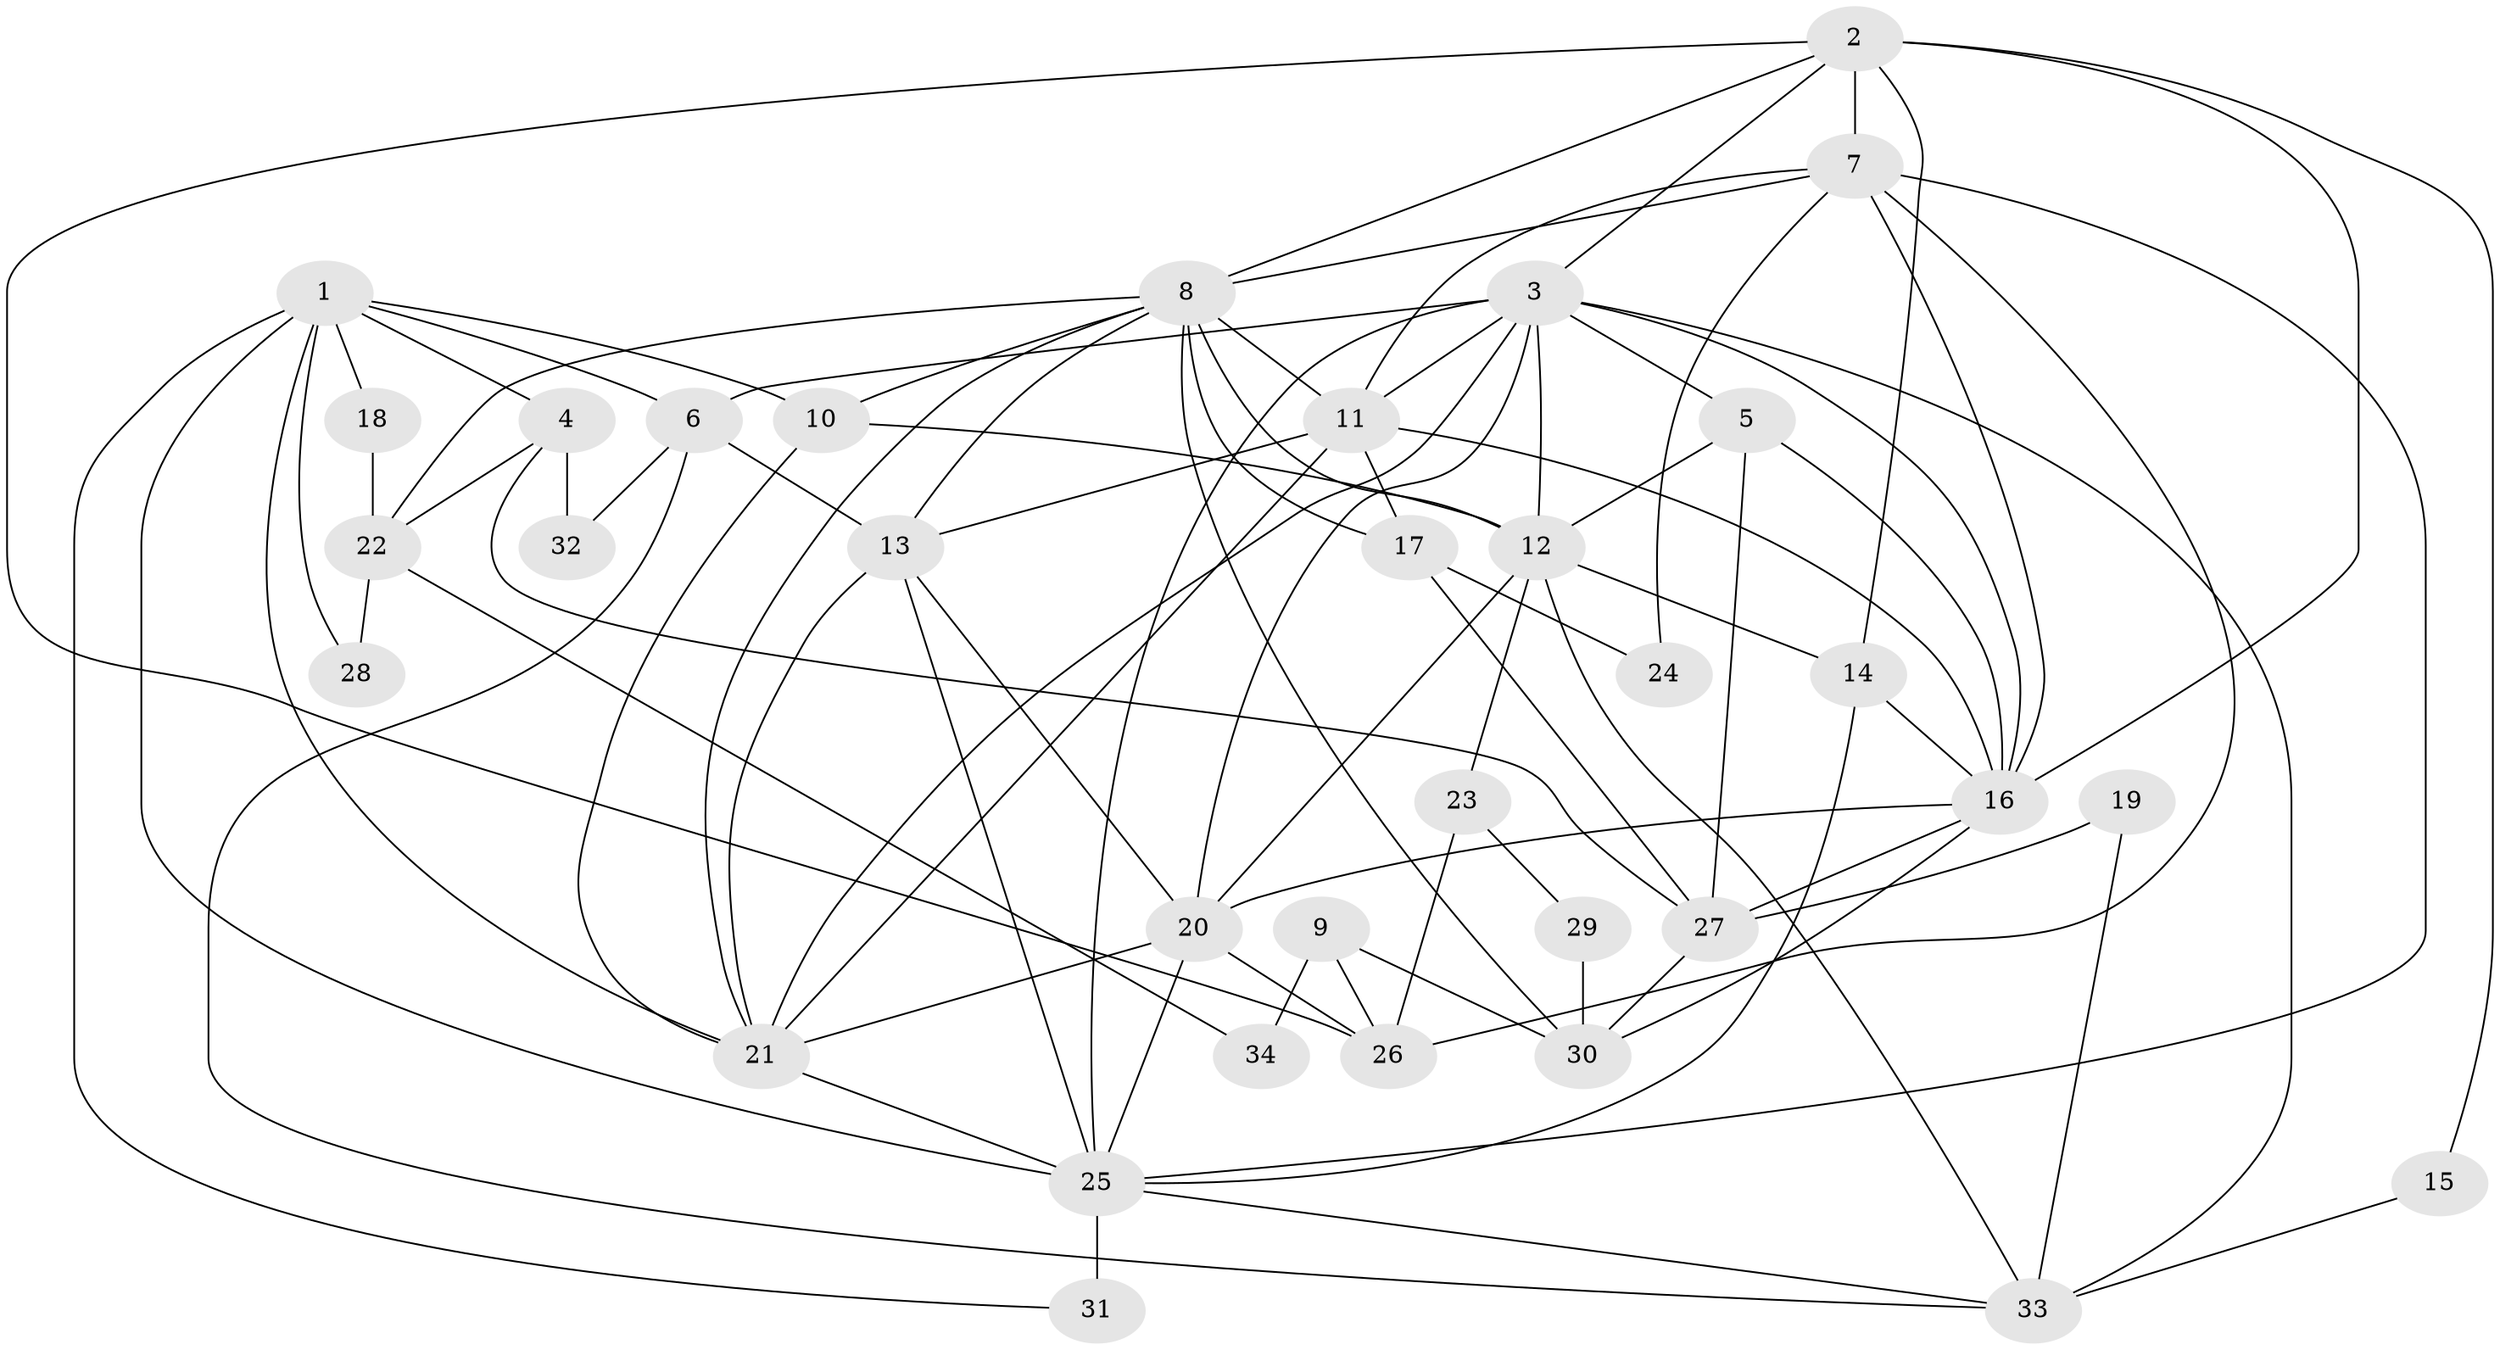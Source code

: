 // original degree distribution, {8: 0.014705882352941176, 6: 0.10294117647058823, 4: 0.3088235294117647, 5: 0.20588235294117646, 3: 0.19117647058823528, 2: 0.16176470588235295, 7: 0.014705882352941176}
// Generated by graph-tools (version 1.1) at 2025/36/03/09/25 02:36:21]
// undirected, 34 vertices, 86 edges
graph export_dot {
graph [start="1"]
  node [color=gray90,style=filled];
  1;
  2;
  3;
  4;
  5;
  6;
  7;
  8;
  9;
  10;
  11;
  12;
  13;
  14;
  15;
  16;
  17;
  18;
  19;
  20;
  21;
  22;
  23;
  24;
  25;
  26;
  27;
  28;
  29;
  30;
  31;
  32;
  33;
  34;
  1 -- 4 [weight=1.0];
  1 -- 6 [weight=1.0];
  1 -- 10 [weight=1.0];
  1 -- 18 [weight=1.0];
  1 -- 21 [weight=1.0];
  1 -- 25 [weight=1.0];
  1 -- 28 [weight=1.0];
  1 -- 31 [weight=1.0];
  2 -- 3 [weight=2.0];
  2 -- 7 [weight=1.0];
  2 -- 8 [weight=1.0];
  2 -- 14 [weight=1.0];
  2 -- 15 [weight=1.0];
  2 -- 16 [weight=2.0];
  2 -- 26 [weight=1.0];
  3 -- 5 [weight=2.0];
  3 -- 6 [weight=1.0];
  3 -- 11 [weight=1.0];
  3 -- 12 [weight=1.0];
  3 -- 16 [weight=1.0];
  3 -- 20 [weight=2.0];
  3 -- 21 [weight=2.0];
  3 -- 25 [weight=1.0];
  3 -- 33 [weight=1.0];
  4 -- 22 [weight=1.0];
  4 -- 27 [weight=1.0];
  4 -- 32 [weight=1.0];
  5 -- 12 [weight=1.0];
  5 -- 16 [weight=1.0];
  5 -- 27 [weight=1.0];
  6 -- 13 [weight=2.0];
  6 -- 32 [weight=1.0];
  6 -- 33 [weight=1.0];
  7 -- 8 [weight=1.0];
  7 -- 11 [weight=1.0];
  7 -- 16 [weight=1.0];
  7 -- 24 [weight=1.0];
  7 -- 25 [weight=1.0];
  7 -- 26 [weight=1.0];
  8 -- 10 [weight=1.0];
  8 -- 11 [weight=2.0];
  8 -- 12 [weight=2.0];
  8 -- 13 [weight=1.0];
  8 -- 17 [weight=1.0];
  8 -- 21 [weight=1.0];
  8 -- 22 [weight=1.0];
  8 -- 30 [weight=1.0];
  9 -- 26 [weight=1.0];
  9 -- 30 [weight=1.0];
  9 -- 34 [weight=1.0];
  10 -- 12 [weight=2.0];
  10 -- 21 [weight=1.0];
  11 -- 13 [weight=2.0];
  11 -- 16 [weight=1.0];
  11 -- 17 [weight=1.0];
  11 -- 21 [weight=2.0];
  12 -- 14 [weight=1.0];
  12 -- 20 [weight=1.0];
  12 -- 23 [weight=1.0];
  12 -- 33 [weight=1.0];
  13 -- 20 [weight=1.0];
  13 -- 21 [weight=1.0];
  13 -- 25 [weight=1.0];
  14 -- 16 [weight=1.0];
  14 -- 25 [weight=1.0];
  15 -- 33 [weight=1.0];
  16 -- 20 [weight=1.0];
  16 -- 27 [weight=1.0];
  16 -- 30 [weight=1.0];
  17 -- 24 [weight=1.0];
  17 -- 27 [weight=1.0];
  18 -- 22 [weight=1.0];
  19 -- 27 [weight=1.0];
  19 -- 33 [weight=1.0];
  20 -- 21 [weight=2.0];
  20 -- 25 [weight=1.0];
  20 -- 26 [weight=1.0];
  21 -- 25 [weight=1.0];
  22 -- 28 [weight=1.0];
  22 -- 34 [weight=1.0];
  23 -- 26 [weight=1.0];
  23 -- 29 [weight=1.0];
  25 -- 31 [weight=2.0];
  25 -- 33 [weight=1.0];
  27 -- 30 [weight=1.0];
  29 -- 30 [weight=1.0];
}
